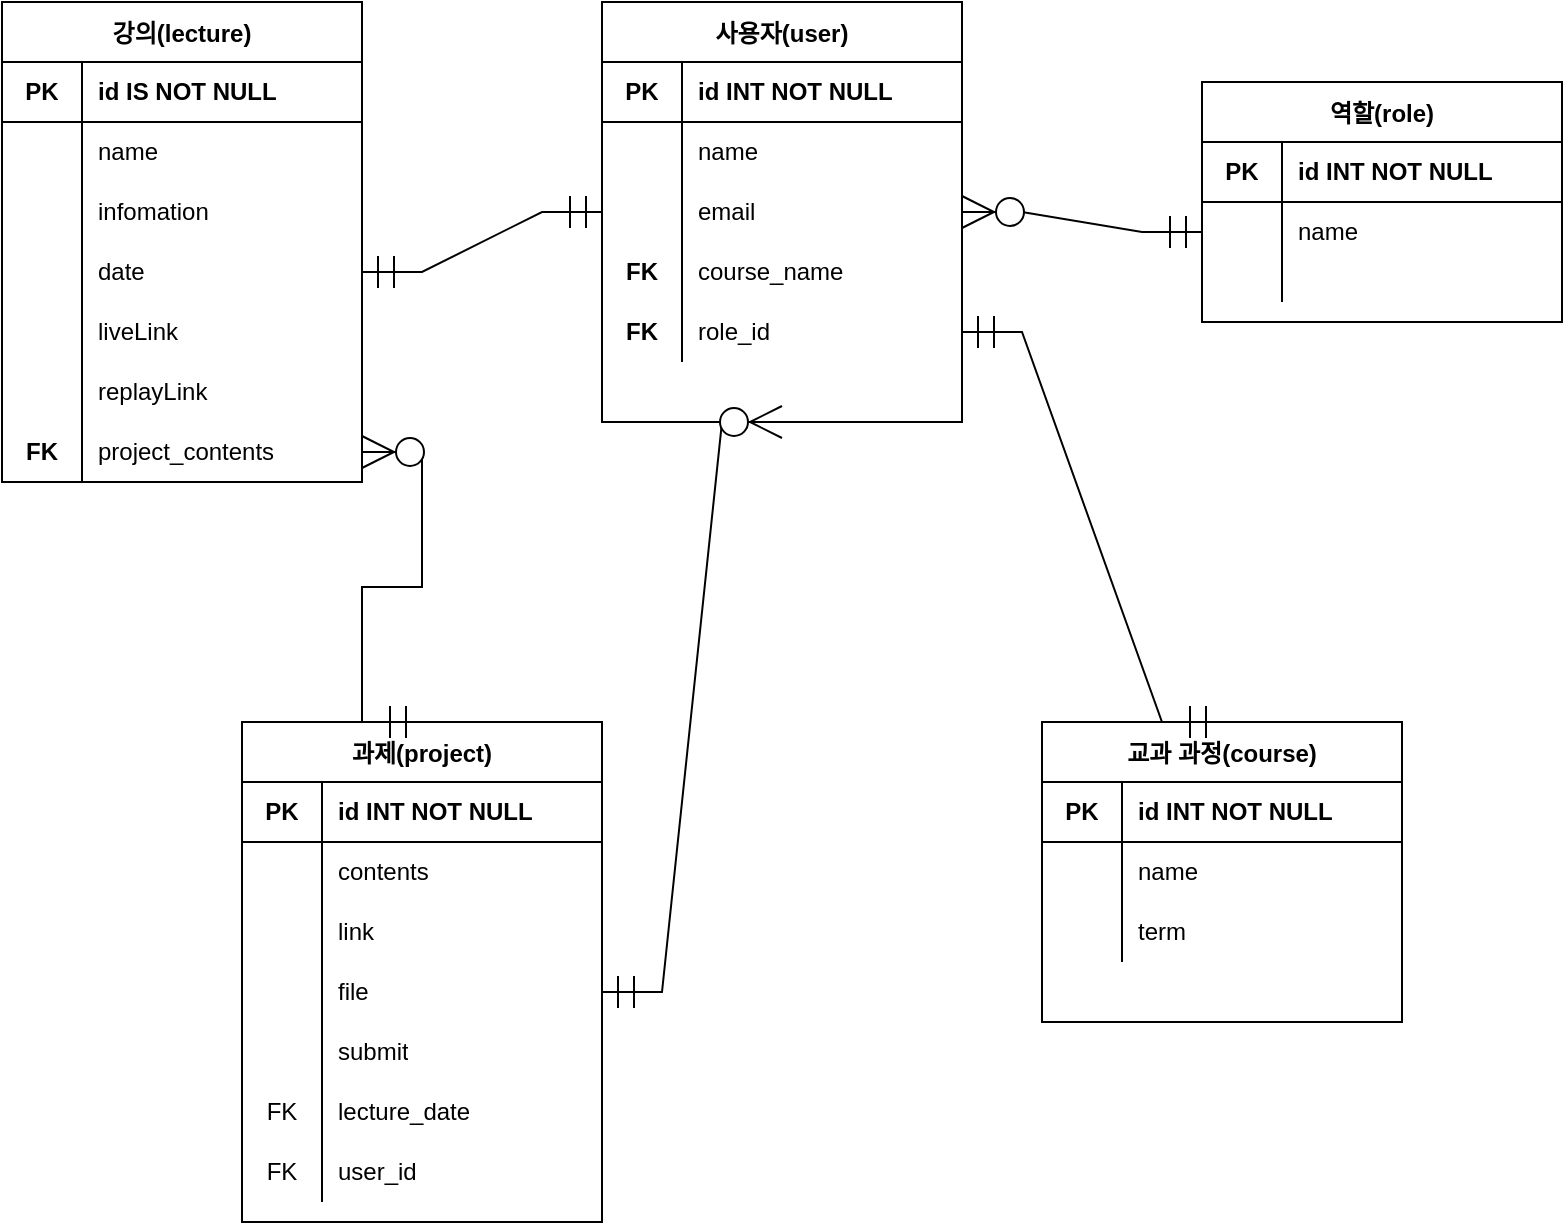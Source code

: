<mxfile version="20.2.6" type="device" pages="2"><diagram id="y4QgPUKp7l1RbksQ3W08" name="페이지-1"><mxGraphModel dx="946" dy="614" grid="1" gridSize="10" guides="1" tooltips="1" connect="1" arrows="1" fold="1" page="1" pageScale="1" pageWidth="827" pageHeight="1169" math="0" shadow="0"><root><mxCell id="0"/><mxCell id="1" parent="0"/><mxCell id="Aw0AUUI_H_BnH4qSflut-1" value="사용자(user)" style="shape=table;startSize=30;container=1;collapsible=0;childLayout=tableLayout;fixedRows=1;rowLines=0;fontStyle=1;rounded=0;" vertex="1" parent="1"><mxGeometry x="340" y="40" width="180" height="210" as="geometry"/></mxCell><mxCell id="Aw0AUUI_H_BnH4qSflut-2" value="" style="shape=tableRow;horizontal=0;startSize=0;swimlaneHead=0;swimlaneBody=0;top=0;left=0;bottom=0;right=0;collapsible=0;dropTarget=0;fillColor=none;points=[[0,0.5],[1,0.5]];portConstraint=eastwest;rounded=0;" vertex="1" parent="Aw0AUUI_H_BnH4qSflut-1"><mxGeometry y="30" width="180" height="30" as="geometry"/></mxCell><mxCell id="Aw0AUUI_H_BnH4qSflut-3" value="PK" style="shape=partialRectangle;html=1;whiteSpace=wrap;connectable=0;fillColor=none;top=0;left=0;bottom=1;right=0;overflow=hidden;pointerEvents=1;rounded=0;fontStyle=1" vertex="1" parent="Aw0AUUI_H_BnH4qSflut-2"><mxGeometry width="40" height="30" as="geometry"><mxRectangle width="40" height="30" as="alternateBounds"/></mxGeometry></mxCell><mxCell id="Aw0AUUI_H_BnH4qSflut-4" value="id INT NOT NULL" style="shape=partialRectangle;html=1;whiteSpace=wrap;connectable=0;fillColor=none;top=0;left=0;bottom=1;right=0;align=left;spacingLeft=6;overflow=hidden;rounded=0;fontStyle=1" vertex="1" parent="Aw0AUUI_H_BnH4qSflut-2"><mxGeometry x="40" width="140" height="30" as="geometry"><mxRectangle width="140" height="30" as="alternateBounds"/></mxGeometry></mxCell><mxCell id="Aw0AUUI_H_BnH4qSflut-5" value="" style="shape=tableRow;horizontal=0;startSize=0;swimlaneHead=0;swimlaneBody=0;top=0;left=0;bottom=0;right=0;collapsible=0;dropTarget=0;fillColor=none;points=[[0,0.5],[1,0.5]];portConstraint=eastwest;rounded=0;" vertex="1" parent="Aw0AUUI_H_BnH4qSflut-1"><mxGeometry y="60" width="180" height="30" as="geometry"/></mxCell><mxCell id="Aw0AUUI_H_BnH4qSflut-6" value="" style="shape=partialRectangle;html=1;whiteSpace=wrap;connectable=0;fillColor=none;top=0;left=0;bottom=0;right=0;overflow=hidden;rounded=0;" vertex="1" parent="Aw0AUUI_H_BnH4qSflut-5"><mxGeometry width="40" height="30" as="geometry"><mxRectangle width="40" height="30" as="alternateBounds"/></mxGeometry></mxCell><mxCell id="Aw0AUUI_H_BnH4qSflut-7" value="name" style="shape=partialRectangle;html=1;whiteSpace=wrap;connectable=0;fillColor=none;top=0;left=0;bottom=0;right=0;align=left;spacingLeft=6;overflow=hidden;rounded=0;" vertex="1" parent="Aw0AUUI_H_BnH4qSflut-5"><mxGeometry x="40" width="140" height="30" as="geometry"><mxRectangle width="140" height="30" as="alternateBounds"/></mxGeometry></mxCell><mxCell id="Aw0AUUI_H_BnH4qSflut-8" value="" style="shape=tableRow;horizontal=0;startSize=0;swimlaneHead=0;swimlaneBody=0;top=0;left=0;bottom=0;right=0;collapsible=0;dropTarget=0;fillColor=none;points=[[0,0.5],[1,0.5]];portConstraint=eastwest;rounded=0;" vertex="1" parent="Aw0AUUI_H_BnH4qSflut-1"><mxGeometry y="90" width="180" height="30" as="geometry"/></mxCell><mxCell id="Aw0AUUI_H_BnH4qSflut-9" value="" style="shape=partialRectangle;html=1;whiteSpace=wrap;connectable=0;fillColor=none;top=0;left=0;bottom=0;right=0;overflow=hidden;rounded=0;" vertex="1" parent="Aw0AUUI_H_BnH4qSflut-8"><mxGeometry width="40" height="30" as="geometry"><mxRectangle width="40" height="30" as="alternateBounds"/></mxGeometry></mxCell><mxCell id="Aw0AUUI_H_BnH4qSflut-10" value="email" style="shape=partialRectangle;html=1;whiteSpace=wrap;connectable=0;fillColor=none;top=0;left=0;bottom=0;right=0;align=left;spacingLeft=6;overflow=hidden;rounded=0;" vertex="1" parent="Aw0AUUI_H_BnH4qSflut-8"><mxGeometry x="40" width="140" height="30" as="geometry"><mxRectangle width="140" height="30" as="alternateBounds"/></mxGeometry></mxCell><mxCell id="Aw0AUUI_H_BnH4qSflut-87" value="" style="shape=tableRow;horizontal=0;startSize=0;swimlaneHead=0;swimlaneBody=0;top=0;left=0;bottom=0;right=0;collapsible=0;dropTarget=0;fillColor=none;points=[[0,0.5],[1,0.5]];portConstraint=eastwest;rounded=0;" vertex="1" parent="Aw0AUUI_H_BnH4qSflut-1"><mxGeometry y="120" width="180" height="30" as="geometry"/></mxCell><mxCell id="Aw0AUUI_H_BnH4qSflut-88" value="FK" style="shape=partialRectangle;html=1;whiteSpace=wrap;connectable=0;fillColor=none;top=0;left=0;bottom=0;right=0;overflow=hidden;rounded=0;fontStyle=1" vertex="1" parent="Aw0AUUI_H_BnH4qSflut-87"><mxGeometry width="40" height="30" as="geometry"><mxRectangle width="40" height="30" as="alternateBounds"/></mxGeometry></mxCell><mxCell id="Aw0AUUI_H_BnH4qSflut-89" value="course_name" style="shape=partialRectangle;html=1;whiteSpace=wrap;connectable=0;fillColor=none;top=0;left=0;bottom=0;right=0;align=left;spacingLeft=6;overflow=hidden;rounded=0;" vertex="1" parent="Aw0AUUI_H_BnH4qSflut-87"><mxGeometry x="40" width="140" height="30" as="geometry"><mxRectangle width="140" height="30" as="alternateBounds"/></mxGeometry></mxCell><mxCell id="Aw0AUUI_H_BnH4qSflut-142" value="" style="shape=tableRow;horizontal=0;startSize=0;swimlaneHead=0;swimlaneBody=0;top=0;left=0;bottom=0;right=0;collapsible=0;dropTarget=0;fillColor=none;points=[[0,0.5],[1,0.5]];portConstraint=eastwest;rounded=0;" vertex="1" parent="Aw0AUUI_H_BnH4qSflut-1"><mxGeometry y="150" width="180" height="30" as="geometry"/></mxCell><mxCell id="Aw0AUUI_H_BnH4qSflut-143" value="FK" style="shape=partialRectangle;html=1;whiteSpace=wrap;connectable=0;fillColor=none;top=0;left=0;bottom=0;right=0;overflow=hidden;rounded=0;fontStyle=1" vertex="1" parent="Aw0AUUI_H_BnH4qSflut-142"><mxGeometry width="40" height="30" as="geometry"><mxRectangle width="40" height="30" as="alternateBounds"/></mxGeometry></mxCell><mxCell id="Aw0AUUI_H_BnH4qSflut-144" value="role_id" style="shape=partialRectangle;html=1;whiteSpace=wrap;connectable=0;fillColor=none;top=0;left=0;bottom=0;right=0;align=left;spacingLeft=6;overflow=hidden;rounded=0;" vertex="1" parent="Aw0AUUI_H_BnH4qSflut-142"><mxGeometry x="40" width="140" height="30" as="geometry"><mxRectangle width="140" height="30" as="alternateBounds"/></mxGeometry></mxCell><mxCell id="Aw0AUUI_H_BnH4qSflut-11" value="강의(lecture)" style="shape=table;startSize=30;container=1;collapsible=0;childLayout=tableLayout;fixedRows=1;rowLines=0;fontStyle=1;rounded=0;columnLines=1;" vertex="1" parent="1"><mxGeometry x="40" y="40" width="180" height="240" as="geometry"/></mxCell><mxCell id="Aw0AUUI_H_BnH4qSflut-12" value="" style="shape=tableRow;horizontal=0;startSize=0;swimlaneHead=0;swimlaneBody=0;top=0;left=0;bottom=0;right=0;collapsible=0;dropTarget=0;fillColor=none;points=[[0,0.5],[1,0.5]];portConstraint=eastwest;rounded=0;" vertex="1" parent="Aw0AUUI_H_BnH4qSflut-11"><mxGeometry y="30" width="180" height="30" as="geometry"/></mxCell><mxCell id="Aw0AUUI_H_BnH4qSflut-13" value="PK" style="shape=partialRectangle;html=1;whiteSpace=wrap;connectable=0;fillColor=none;top=0;left=0;bottom=1;right=0;overflow=hidden;pointerEvents=1;rounded=0;fontStyle=1" vertex="1" parent="Aw0AUUI_H_BnH4qSflut-12"><mxGeometry width="40" height="30" as="geometry"><mxRectangle width="40" height="30" as="alternateBounds"/></mxGeometry></mxCell><mxCell id="Aw0AUUI_H_BnH4qSflut-14" value="id IS NOT NULL" style="shape=partialRectangle;html=1;whiteSpace=wrap;connectable=0;fillColor=none;top=0;left=0;bottom=1;right=0;align=left;spacingLeft=6;overflow=hidden;rounded=0;fontStyle=1" vertex="1" parent="Aw0AUUI_H_BnH4qSflut-12"><mxGeometry x="40" width="140" height="30" as="geometry"><mxRectangle width="140" height="30" as="alternateBounds"/></mxGeometry></mxCell><mxCell id="Aw0AUUI_H_BnH4qSflut-15" value="" style="shape=tableRow;horizontal=0;startSize=0;swimlaneHead=0;swimlaneBody=0;top=0;left=0;bottom=0;right=0;collapsible=0;dropTarget=0;fillColor=none;points=[[0,0.5],[1,0.5]];portConstraint=eastwest;rounded=0;" vertex="1" parent="Aw0AUUI_H_BnH4qSflut-11"><mxGeometry y="60" width="180" height="30" as="geometry"/></mxCell><mxCell id="Aw0AUUI_H_BnH4qSflut-16" value="" style="shape=partialRectangle;html=1;whiteSpace=wrap;connectable=0;fillColor=none;top=0;left=0;bottom=0;right=0;overflow=hidden;rounded=0;" vertex="1" parent="Aw0AUUI_H_BnH4qSflut-15"><mxGeometry width="40" height="30" as="geometry"><mxRectangle width="40" height="30" as="alternateBounds"/></mxGeometry></mxCell><mxCell id="Aw0AUUI_H_BnH4qSflut-17" value="name" style="shape=partialRectangle;html=1;whiteSpace=wrap;connectable=0;fillColor=none;top=0;left=0;bottom=0;right=0;align=left;spacingLeft=6;overflow=hidden;rounded=0;" vertex="1" parent="Aw0AUUI_H_BnH4qSflut-15"><mxGeometry x="40" width="140" height="30" as="geometry"><mxRectangle width="140" height="30" as="alternateBounds"/></mxGeometry></mxCell><mxCell id="Aw0AUUI_H_BnH4qSflut-18" value="" style="shape=tableRow;horizontal=0;startSize=0;swimlaneHead=0;swimlaneBody=0;top=0;left=0;bottom=0;right=0;collapsible=0;dropTarget=0;fillColor=none;points=[[0,0.5],[1,0.5]];portConstraint=eastwest;rounded=0;" vertex="1" parent="Aw0AUUI_H_BnH4qSflut-11"><mxGeometry y="90" width="180" height="30" as="geometry"/></mxCell><mxCell id="Aw0AUUI_H_BnH4qSflut-19" value="" style="shape=partialRectangle;html=1;whiteSpace=wrap;connectable=0;fillColor=none;top=0;left=0;bottom=0;right=0;overflow=hidden;rounded=0;" vertex="1" parent="Aw0AUUI_H_BnH4qSflut-18"><mxGeometry width="40" height="30" as="geometry"><mxRectangle width="40" height="30" as="alternateBounds"/></mxGeometry></mxCell><mxCell id="Aw0AUUI_H_BnH4qSflut-20" value="infomation" style="shape=partialRectangle;html=1;whiteSpace=wrap;connectable=0;fillColor=none;top=0;left=0;bottom=0;right=0;align=left;spacingLeft=6;overflow=hidden;rounded=0;" vertex="1" parent="Aw0AUUI_H_BnH4qSflut-18"><mxGeometry x="40" width="140" height="30" as="geometry"><mxRectangle width="140" height="30" as="alternateBounds"/></mxGeometry></mxCell><mxCell id="Aw0AUUI_H_BnH4qSflut-59" value="" style="shape=tableRow;horizontal=0;startSize=0;swimlaneHead=0;swimlaneBody=0;top=0;left=0;bottom=0;right=0;collapsible=0;dropTarget=0;fillColor=none;points=[[0,0.5],[1,0.5]];portConstraint=eastwest;rounded=0;" vertex="1" parent="Aw0AUUI_H_BnH4qSflut-11"><mxGeometry y="120" width="180" height="30" as="geometry"/></mxCell><mxCell id="Aw0AUUI_H_BnH4qSflut-60" value="" style="shape=partialRectangle;html=1;whiteSpace=wrap;connectable=0;fillColor=none;top=0;left=0;bottom=0;right=0;overflow=hidden;rounded=0;" vertex="1" parent="Aw0AUUI_H_BnH4qSflut-59"><mxGeometry width="40" height="30" as="geometry"><mxRectangle width="40" height="30" as="alternateBounds"/></mxGeometry></mxCell><mxCell id="Aw0AUUI_H_BnH4qSflut-61" value="date" style="shape=partialRectangle;html=1;whiteSpace=wrap;connectable=0;fillColor=none;top=0;left=0;bottom=0;right=0;align=left;spacingLeft=6;overflow=hidden;rounded=0;" vertex="1" parent="Aw0AUUI_H_BnH4qSflut-59"><mxGeometry x="40" width="140" height="30" as="geometry"><mxRectangle width="140" height="30" as="alternateBounds"/></mxGeometry></mxCell><mxCell id="Aw0AUUI_H_BnH4qSflut-68" value="" style="shape=tableRow;horizontal=0;startSize=0;swimlaneHead=0;swimlaneBody=0;top=0;left=0;bottom=0;right=0;collapsible=0;dropTarget=0;fillColor=none;points=[[0,0.5],[1,0.5]];portConstraint=eastwest;rounded=0;" vertex="1" parent="Aw0AUUI_H_BnH4qSflut-11"><mxGeometry y="150" width="180" height="30" as="geometry"/></mxCell><mxCell id="Aw0AUUI_H_BnH4qSflut-69" value="" style="shape=partialRectangle;html=1;whiteSpace=wrap;connectable=0;fillColor=none;top=0;left=0;bottom=0;right=0;overflow=hidden;rounded=0;" vertex="1" parent="Aw0AUUI_H_BnH4qSflut-68"><mxGeometry width="40" height="30" as="geometry"><mxRectangle width="40" height="30" as="alternateBounds"/></mxGeometry></mxCell><mxCell id="Aw0AUUI_H_BnH4qSflut-70" value="liveLink" style="shape=partialRectangle;html=1;whiteSpace=wrap;connectable=0;fillColor=none;top=0;left=0;bottom=0;right=0;align=left;spacingLeft=6;overflow=hidden;rounded=0;" vertex="1" parent="Aw0AUUI_H_BnH4qSflut-68"><mxGeometry x="40" width="140" height="30" as="geometry"><mxRectangle width="140" height="30" as="alternateBounds"/></mxGeometry></mxCell><mxCell id="Aw0AUUI_H_BnH4qSflut-71" value="" style="shape=tableRow;horizontal=0;startSize=0;swimlaneHead=0;swimlaneBody=0;top=0;left=0;bottom=0;right=0;collapsible=0;dropTarget=0;fillColor=none;points=[[0,0.5],[1,0.5]];portConstraint=eastwest;rounded=0;" vertex="1" parent="Aw0AUUI_H_BnH4qSflut-11"><mxGeometry y="180" width="180" height="30" as="geometry"/></mxCell><mxCell id="Aw0AUUI_H_BnH4qSflut-72" value="" style="shape=partialRectangle;html=1;whiteSpace=wrap;connectable=0;fillColor=none;top=0;left=0;bottom=0;right=0;overflow=hidden;rounded=0;" vertex="1" parent="Aw0AUUI_H_BnH4qSflut-71"><mxGeometry width="40" height="30" as="geometry"><mxRectangle width="40" height="30" as="alternateBounds"/></mxGeometry></mxCell><mxCell id="Aw0AUUI_H_BnH4qSflut-73" value="replayLink" style="shape=partialRectangle;html=1;whiteSpace=wrap;connectable=0;fillColor=none;top=0;left=0;bottom=0;right=0;align=left;spacingLeft=6;overflow=hidden;rounded=0;" vertex="1" parent="Aw0AUUI_H_BnH4qSflut-71"><mxGeometry x="40" width="140" height="30" as="geometry"><mxRectangle width="140" height="30" as="alternateBounds"/></mxGeometry></mxCell><mxCell id="Aw0AUUI_H_BnH4qSflut-62" value="" style="shape=tableRow;horizontal=0;startSize=0;swimlaneHead=0;swimlaneBody=0;top=0;left=0;bottom=0;right=0;collapsible=0;dropTarget=0;fillColor=none;points=[[0,0.5],[1,0.5]];portConstraint=eastwest;rounded=0;" vertex="1" parent="Aw0AUUI_H_BnH4qSflut-11"><mxGeometry y="210" width="180" height="30" as="geometry"/></mxCell><mxCell id="Aw0AUUI_H_BnH4qSflut-63" value="FK" style="shape=partialRectangle;html=1;whiteSpace=wrap;connectable=0;fillColor=none;top=0;left=0;bottom=0;right=0;overflow=hidden;rounded=0;fontStyle=1" vertex="1" parent="Aw0AUUI_H_BnH4qSflut-62"><mxGeometry width="40" height="30" as="geometry"><mxRectangle width="40" height="30" as="alternateBounds"/></mxGeometry></mxCell><mxCell id="Aw0AUUI_H_BnH4qSflut-64" value="project_contents" style="shape=partialRectangle;html=1;whiteSpace=wrap;connectable=0;fillColor=none;top=0;left=0;bottom=0;right=0;align=left;spacingLeft=6;overflow=hidden;rounded=0;" vertex="1" parent="Aw0AUUI_H_BnH4qSflut-62"><mxGeometry x="40" width="140" height="30" as="geometry"><mxRectangle width="140" height="30" as="alternateBounds"/></mxGeometry></mxCell><mxCell id="Aw0AUUI_H_BnH4qSflut-21" value="과제(project)" style="shape=table;startSize=30;container=1;collapsible=0;childLayout=tableLayout;fixedRows=1;rowLines=0;fontStyle=1;rounded=0;" vertex="1" parent="1"><mxGeometry x="160" y="400" width="180" height="250" as="geometry"/></mxCell><mxCell id="Aw0AUUI_H_BnH4qSflut-22" value="" style="shape=tableRow;horizontal=0;startSize=0;swimlaneHead=0;swimlaneBody=0;top=0;left=0;bottom=0;right=0;collapsible=0;dropTarget=0;fillColor=none;points=[[0,0.5],[1,0.5]];portConstraint=eastwest;swimlaneLine=1;rounded=0;" vertex="1" parent="Aw0AUUI_H_BnH4qSflut-21"><mxGeometry y="30" width="180" height="30" as="geometry"/></mxCell><mxCell id="Aw0AUUI_H_BnH4qSflut-23" value="PK" style="shape=partialRectangle;html=1;whiteSpace=wrap;connectable=0;fillColor=none;top=0;left=0;bottom=1;right=0;overflow=hidden;pointerEvents=1;swimlaneLine=1;rounded=0;fontStyle=1" vertex="1" parent="Aw0AUUI_H_BnH4qSflut-22"><mxGeometry width="40" height="30" as="geometry"><mxRectangle width="40" height="30" as="alternateBounds"/></mxGeometry></mxCell><mxCell id="Aw0AUUI_H_BnH4qSflut-24" value="id INT NOT NULL" style="shape=partialRectangle;html=1;whiteSpace=wrap;connectable=0;fillColor=none;top=0;left=0;bottom=1;right=0;align=left;spacingLeft=6;overflow=hidden;swimlaneLine=1;rounded=0;fontStyle=1" vertex="1" parent="Aw0AUUI_H_BnH4qSflut-22"><mxGeometry x="40" width="140" height="30" as="geometry"><mxRectangle width="140" height="30" as="alternateBounds"/></mxGeometry></mxCell><mxCell id="Aw0AUUI_H_BnH4qSflut-25" value="" style="shape=tableRow;horizontal=0;startSize=0;swimlaneHead=0;swimlaneBody=0;top=0;left=0;bottom=0;right=0;collapsible=0;dropTarget=0;fillColor=none;points=[[0,0.5],[1,0.5]];portConstraint=eastwest;swimlaneLine=1;rounded=0;" vertex="1" parent="Aw0AUUI_H_BnH4qSflut-21"><mxGeometry y="60" width="180" height="30" as="geometry"/></mxCell><mxCell id="Aw0AUUI_H_BnH4qSflut-26" value="" style="shape=partialRectangle;html=1;whiteSpace=wrap;connectable=0;fillColor=none;top=0;left=0;bottom=0;right=0;overflow=hidden;swimlaneLine=1;rounded=0;" vertex="1" parent="Aw0AUUI_H_BnH4qSflut-25"><mxGeometry width="40" height="30" as="geometry"><mxRectangle width="40" height="30" as="alternateBounds"/></mxGeometry></mxCell><mxCell id="Aw0AUUI_H_BnH4qSflut-27" value="contents" style="shape=partialRectangle;html=1;whiteSpace=wrap;connectable=0;fillColor=none;top=0;left=0;bottom=0;right=0;align=left;spacingLeft=6;overflow=hidden;swimlaneLine=1;rounded=0;" vertex="1" parent="Aw0AUUI_H_BnH4qSflut-25"><mxGeometry x="40" width="140" height="30" as="geometry"><mxRectangle width="140" height="30" as="alternateBounds"/></mxGeometry></mxCell><mxCell id="Aw0AUUI_H_BnH4qSflut-28" value="" style="shape=tableRow;horizontal=0;startSize=0;swimlaneHead=0;swimlaneBody=0;top=0;left=0;bottom=0;right=0;collapsible=0;dropTarget=0;fillColor=none;points=[[0,0.5],[1,0.5]];portConstraint=eastwest;swimlaneLine=1;rounded=0;" vertex="1" parent="Aw0AUUI_H_BnH4qSflut-21"><mxGeometry y="90" width="180" height="30" as="geometry"/></mxCell><mxCell id="Aw0AUUI_H_BnH4qSflut-29" value="" style="shape=partialRectangle;html=1;whiteSpace=wrap;connectable=0;fillColor=none;top=0;left=0;bottom=0;right=0;overflow=hidden;swimlaneLine=1;rounded=0;" vertex="1" parent="Aw0AUUI_H_BnH4qSflut-28"><mxGeometry width="40" height="30" as="geometry"><mxRectangle width="40" height="30" as="alternateBounds"/></mxGeometry></mxCell><mxCell id="Aw0AUUI_H_BnH4qSflut-30" value="link" style="shape=partialRectangle;html=1;whiteSpace=wrap;connectable=0;fillColor=none;top=0;left=0;bottom=0;right=0;align=left;spacingLeft=6;overflow=hidden;swimlaneLine=1;rounded=0;" vertex="1" parent="Aw0AUUI_H_BnH4qSflut-28"><mxGeometry x="40" width="140" height="30" as="geometry"><mxRectangle width="140" height="30" as="alternateBounds"/></mxGeometry></mxCell><mxCell id="Aw0AUUI_H_BnH4qSflut-56" value="" style="shape=tableRow;horizontal=0;startSize=0;swimlaneHead=0;swimlaneBody=0;top=0;left=0;bottom=0;right=0;collapsible=0;dropTarget=0;fillColor=none;points=[[0,0.5],[1,0.5]];portConstraint=eastwest;swimlaneLine=1;rounded=0;" vertex="1" parent="Aw0AUUI_H_BnH4qSflut-21"><mxGeometry y="120" width="180" height="30" as="geometry"/></mxCell><mxCell id="Aw0AUUI_H_BnH4qSflut-57" value="" style="shape=partialRectangle;html=1;whiteSpace=wrap;connectable=0;fillColor=none;top=0;left=0;bottom=0;right=0;overflow=hidden;swimlaneLine=1;rounded=0;" vertex="1" parent="Aw0AUUI_H_BnH4qSflut-56"><mxGeometry width="40" height="30" as="geometry"><mxRectangle width="40" height="30" as="alternateBounds"/></mxGeometry></mxCell><mxCell id="Aw0AUUI_H_BnH4qSflut-58" value="file" style="shape=partialRectangle;html=1;whiteSpace=wrap;connectable=0;fillColor=none;top=0;left=0;bottom=0;right=0;align=left;spacingLeft=6;overflow=hidden;swimlaneLine=1;rounded=0;" vertex="1" parent="Aw0AUUI_H_BnH4qSflut-56"><mxGeometry x="40" width="140" height="30" as="geometry"><mxRectangle width="140" height="30" as="alternateBounds"/></mxGeometry></mxCell><mxCell id="Aw0AUUI_H_BnH4qSflut-112" value="" style="shape=tableRow;horizontal=0;startSize=0;swimlaneHead=0;swimlaneBody=0;top=0;left=0;bottom=0;right=0;collapsible=0;dropTarget=0;fillColor=none;points=[[0,0.5],[1,0.5]];portConstraint=eastwest;swimlaneLine=1;rounded=0;" vertex="1" parent="Aw0AUUI_H_BnH4qSflut-21"><mxGeometry y="150" width="180" height="30" as="geometry"/></mxCell><mxCell id="Aw0AUUI_H_BnH4qSflut-113" value="" style="shape=partialRectangle;html=1;whiteSpace=wrap;connectable=0;fillColor=none;top=0;left=0;bottom=0;right=0;overflow=hidden;swimlaneLine=1;rounded=0;" vertex="1" parent="Aw0AUUI_H_BnH4qSflut-112"><mxGeometry width="40" height="30" as="geometry"><mxRectangle width="40" height="30" as="alternateBounds"/></mxGeometry></mxCell><mxCell id="Aw0AUUI_H_BnH4qSflut-114" value="submit" style="shape=partialRectangle;html=1;whiteSpace=wrap;connectable=0;fillColor=none;top=0;left=0;bottom=0;right=0;align=left;spacingLeft=6;overflow=hidden;swimlaneLine=1;rounded=0;" vertex="1" parent="Aw0AUUI_H_BnH4qSflut-112"><mxGeometry x="40" width="140" height="30" as="geometry"><mxRectangle width="140" height="30" as="alternateBounds"/></mxGeometry></mxCell><mxCell id="Aw0AUUI_H_BnH4qSflut-109" value="" style="shape=tableRow;horizontal=0;startSize=0;swimlaneHead=0;swimlaneBody=0;top=0;left=0;bottom=0;right=0;collapsible=0;dropTarget=0;fillColor=none;points=[[0,0.5],[1,0.5]];portConstraint=eastwest;swimlaneLine=1;rounded=0;" vertex="1" parent="Aw0AUUI_H_BnH4qSflut-21"><mxGeometry y="180" width="180" height="30" as="geometry"/></mxCell><mxCell id="Aw0AUUI_H_BnH4qSflut-110" value="FK" style="shape=partialRectangle;html=1;whiteSpace=wrap;connectable=0;fillColor=none;top=0;left=0;bottom=0;right=0;overflow=hidden;swimlaneLine=1;rounded=0;" vertex="1" parent="Aw0AUUI_H_BnH4qSflut-109"><mxGeometry width="40" height="30" as="geometry"><mxRectangle width="40" height="30" as="alternateBounds"/></mxGeometry></mxCell><mxCell id="Aw0AUUI_H_BnH4qSflut-111" value="lecture_date" style="shape=partialRectangle;html=1;whiteSpace=wrap;connectable=0;fillColor=none;top=0;left=0;bottom=0;right=0;align=left;spacingLeft=6;overflow=hidden;swimlaneLine=1;rounded=0;" vertex="1" parent="Aw0AUUI_H_BnH4qSflut-109"><mxGeometry x="40" width="140" height="30" as="geometry"><mxRectangle width="140" height="30" as="alternateBounds"/></mxGeometry></mxCell><mxCell id="Aw0AUUI_H_BnH4qSflut-65" value="" style="shape=tableRow;horizontal=0;startSize=0;swimlaneHead=0;swimlaneBody=0;top=0;left=0;bottom=0;right=0;collapsible=0;dropTarget=0;fillColor=none;points=[[0,0.5],[1,0.5]];portConstraint=eastwest;swimlaneLine=1;rounded=0;" vertex="1" parent="Aw0AUUI_H_BnH4qSflut-21"><mxGeometry y="210" width="180" height="30" as="geometry"/></mxCell><mxCell id="Aw0AUUI_H_BnH4qSflut-66" value="FK" style="shape=partialRectangle;html=1;whiteSpace=wrap;connectable=0;fillColor=none;top=0;left=0;bottom=0;right=0;overflow=hidden;swimlaneLine=1;rounded=0;" vertex="1" parent="Aw0AUUI_H_BnH4qSflut-65"><mxGeometry width="40" height="30" as="geometry"><mxRectangle width="40" height="30" as="alternateBounds"/></mxGeometry></mxCell><mxCell id="Aw0AUUI_H_BnH4qSflut-67" value="user_id" style="shape=partialRectangle;html=1;whiteSpace=wrap;connectable=0;fillColor=none;top=0;left=0;bottom=0;right=0;align=left;spacingLeft=6;overflow=hidden;swimlaneLine=1;rounded=0;" vertex="1" parent="Aw0AUUI_H_BnH4qSflut-65"><mxGeometry x="40" width="140" height="30" as="geometry"><mxRectangle width="140" height="30" as="alternateBounds"/></mxGeometry></mxCell><mxCell id="Aw0AUUI_H_BnH4qSflut-90" value="교과 과정(course)" style="shape=table;startSize=30;container=1;collapsible=0;childLayout=tableLayout;fixedRows=1;rowLines=0;fontStyle=1;fontSize=12;" vertex="1" parent="1"><mxGeometry x="560" y="400" width="180" height="150" as="geometry"/></mxCell><mxCell id="Aw0AUUI_H_BnH4qSflut-91" value="" style="shape=tableRow;horizontal=0;startSize=0;swimlaneHead=0;swimlaneBody=0;top=0;left=0;bottom=0;right=0;collapsible=0;dropTarget=0;fillColor=none;points=[[0,0.5],[1,0.5]];portConstraint=eastwest;fontSize=16;" vertex="1" parent="Aw0AUUI_H_BnH4qSflut-90"><mxGeometry y="30" width="180" height="30" as="geometry"/></mxCell><mxCell id="Aw0AUUI_H_BnH4qSflut-92" value="PK" style="shape=partialRectangle;html=1;whiteSpace=wrap;connectable=0;fillColor=none;top=0;left=0;bottom=1;right=0;overflow=hidden;pointerEvents=1;fontSize=12;fontStyle=1" vertex="1" parent="Aw0AUUI_H_BnH4qSflut-91"><mxGeometry width="40" height="30" as="geometry"><mxRectangle width="40" height="30" as="alternateBounds"/></mxGeometry></mxCell><mxCell id="Aw0AUUI_H_BnH4qSflut-93" value="id INT NOT NULL" style="shape=partialRectangle;html=1;whiteSpace=wrap;connectable=0;fillColor=none;top=0;left=0;bottom=1;right=0;align=left;spacingLeft=6;overflow=hidden;fontSize=12;fontStyle=1" vertex="1" parent="Aw0AUUI_H_BnH4qSflut-91"><mxGeometry x="40" width="140" height="30" as="geometry"><mxRectangle width="140" height="30" as="alternateBounds"/></mxGeometry></mxCell><mxCell id="Aw0AUUI_H_BnH4qSflut-94" value="" style="shape=tableRow;horizontal=0;startSize=0;swimlaneHead=0;swimlaneBody=0;top=0;left=0;bottom=0;right=0;collapsible=0;dropTarget=0;fillColor=none;points=[[0,0.5],[1,0.5]];portConstraint=eastwest;fontSize=16;" vertex="1" parent="Aw0AUUI_H_BnH4qSflut-90"><mxGeometry y="60" width="180" height="30" as="geometry"/></mxCell><mxCell id="Aw0AUUI_H_BnH4qSflut-95" value="" style="shape=partialRectangle;html=1;whiteSpace=wrap;connectable=0;fillColor=none;top=0;left=0;bottom=0;right=0;overflow=hidden;fontSize=12;" vertex="1" parent="Aw0AUUI_H_BnH4qSflut-94"><mxGeometry width="40" height="30" as="geometry"><mxRectangle width="40" height="30" as="alternateBounds"/></mxGeometry></mxCell><mxCell id="Aw0AUUI_H_BnH4qSflut-96" value="name" style="shape=partialRectangle;html=1;whiteSpace=wrap;connectable=0;fillColor=none;top=0;left=0;bottom=0;right=0;align=left;spacingLeft=6;overflow=hidden;fontSize=12;" vertex="1" parent="Aw0AUUI_H_BnH4qSflut-94"><mxGeometry x="40" width="140" height="30" as="geometry"><mxRectangle width="140" height="30" as="alternateBounds"/></mxGeometry></mxCell><mxCell id="Aw0AUUI_H_BnH4qSflut-97" value="" style="shape=tableRow;horizontal=0;startSize=0;swimlaneHead=0;swimlaneBody=0;top=0;left=0;bottom=0;right=0;collapsible=0;dropTarget=0;fillColor=none;points=[[0,0.5],[1,0.5]];portConstraint=eastwest;fontSize=16;" vertex="1" parent="Aw0AUUI_H_BnH4qSflut-90"><mxGeometry y="90" width="180" height="30" as="geometry"/></mxCell><mxCell id="Aw0AUUI_H_BnH4qSflut-98" value="" style="shape=partialRectangle;html=1;whiteSpace=wrap;connectable=0;fillColor=none;top=0;left=0;bottom=0;right=0;overflow=hidden;fontSize=12;" vertex="1" parent="Aw0AUUI_H_BnH4qSflut-97"><mxGeometry width="40" height="30" as="geometry"><mxRectangle width="40" height="30" as="alternateBounds"/></mxGeometry></mxCell><mxCell id="Aw0AUUI_H_BnH4qSflut-99" value="term" style="shape=partialRectangle;html=1;whiteSpace=wrap;connectable=0;fillColor=none;top=0;left=0;bottom=0;right=0;align=left;spacingLeft=6;overflow=hidden;fontSize=12;" vertex="1" parent="Aw0AUUI_H_BnH4qSflut-97"><mxGeometry x="40" width="140" height="30" as="geometry"><mxRectangle width="140" height="30" as="alternateBounds"/></mxGeometry></mxCell><mxCell id="Aw0AUUI_H_BnH4qSflut-131" value="역할(role)" style="shape=table;startSize=30;container=1;collapsible=0;childLayout=tableLayout;fixedRows=1;rowLines=0;fontStyle=1;fontSize=12;" vertex="1" parent="1"><mxGeometry x="640" y="80" width="180" height="120" as="geometry"/></mxCell><mxCell id="Aw0AUUI_H_BnH4qSflut-132" value="" style="shape=tableRow;horizontal=0;startSize=0;swimlaneHead=0;swimlaneBody=0;top=0;left=0;bottom=0;right=0;collapsible=0;dropTarget=0;fillColor=none;points=[[0,0.5],[1,0.5]];portConstraint=eastwest;fontSize=12;" vertex="1" parent="Aw0AUUI_H_BnH4qSflut-131"><mxGeometry y="30" width="180" height="30" as="geometry"/></mxCell><mxCell id="Aw0AUUI_H_BnH4qSflut-133" value="PK" style="shape=partialRectangle;html=1;whiteSpace=wrap;connectable=0;fillColor=none;top=0;left=0;bottom=1;right=0;overflow=hidden;pointerEvents=1;fontSize=12;fontStyle=1" vertex="1" parent="Aw0AUUI_H_BnH4qSflut-132"><mxGeometry width="40" height="30" as="geometry"><mxRectangle width="40" height="30" as="alternateBounds"/></mxGeometry></mxCell><mxCell id="Aw0AUUI_H_BnH4qSflut-134" value="id INT NOT NULL" style="shape=partialRectangle;html=1;whiteSpace=wrap;connectable=0;fillColor=none;top=0;left=0;bottom=1;right=0;align=left;spacingLeft=6;overflow=hidden;fontSize=12;fontStyle=1" vertex="1" parent="Aw0AUUI_H_BnH4qSflut-132"><mxGeometry x="40" width="140" height="30" as="geometry"><mxRectangle width="140" height="30" as="alternateBounds"/></mxGeometry></mxCell><mxCell id="Aw0AUUI_H_BnH4qSflut-135" value="" style="shape=tableRow;horizontal=0;startSize=0;swimlaneHead=0;swimlaneBody=0;top=0;left=0;bottom=0;right=0;collapsible=0;dropTarget=0;fillColor=none;points=[[0,0.5],[1,0.5]];portConstraint=eastwest;fontSize=12;" vertex="1" parent="Aw0AUUI_H_BnH4qSflut-131"><mxGeometry y="60" width="180" height="30" as="geometry"/></mxCell><mxCell id="Aw0AUUI_H_BnH4qSflut-136" value="" style="shape=partialRectangle;html=1;whiteSpace=wrap;connectable=0;fillColor=none;top=0;left=0;bottom=0;right=0;overflow=hidden;fontSize=12;" vertex="1" parent="Aw0AUUI_H_BnH4qSflut-135"><mxGeometry width="40" height="30" as="geometry"><mxRectangle width="40" height="30" as="alternateBounds"/></mxGeometry></mxCell><mxCell id="Aw0AUUI_H_BnH4qSflut-137" value="name" style="shape=partialRectangle;html=1;whiteSpace=wrap;connectable=0;fillColor=none;top=0;left=0;bottom=0;right=0;align=left;spacingLeft=6;overflow=hidden;fontSize=12;" vertex="1" parent="Aw0AUUI_H_BnH4qSflut-135"><mxGeometry x="40" width="140" height="30" as="geometry"><mxRectangle width="140" height="30" as="alternateBounds"/></mxGeometry></mxCell><mxCell id="Aw0AUUI_H_BnH4qSflut-138" value="" style="shape=tableRow;horizontal=0;startSize=0;swimlaneHead=0;swimlaneBody=0;top=0;left=0;bottom=0;right=0;collapsible=0;dropTarget=0;fillColor=none;points=[[0,0.5],[1,0.5]];portConstraint=eastwest;fontSize=12;" vertex="1" parent="Aw0AUUI_H_BnH4qSflut-131"><mxGeometry y="90" width="180" height="20" as="geometry"/></mxCell><mxCell id="Aw0AUUI_H_BnH4qSflut-139" value="" style="shape=partialRectangle;html=1;whiteSpace=wrap;connectable=0;fillColor=none;top=0;left=0;bottom=0;right=0;overflow=hidden;fontSize=12;" vertex="1" parent="Aw0AUUI_H_BnH4qSflut-138"><mxGeometry width="40" height="20" as="geometry"><mxRectangle width="40" height="20" as="alternateBounds"/></mxGeometry></mxCell><mxCell id="Aw0AUUI_H_BnH4qSflut-140" value="" style="shape=partialRectangle;html=1;whiteSpace=wrap;connectable=0;fillColor=none;top=0;left=0;bottom=0;right=0;align=left;spacingLeft=6;overflow=hidden;fontSize=12;" vertex="1" parent="Aw0AUUI_H_BnH4qSflut-138"><mxGeometry x="40" width="140" height="20" as="geometry"><mxRectangle width="140" height="20" as="alternateBounds"/></mxGeometry></mxCell><mxCell id="Aw0AUUI_H_BnH4qSflut-151" value="" style="edgeStyle=entityRelationEdgeStyle;fontSize=12;html=1;endArrow=ERmandOne;startArrow=ERmandOne;rounded=0;startSize=14;endSize=14;exitX=1;exitY=0.5;exitDx=0;exitDy=0;entryX=0;entryY=0.5;entryDx=0;entryDy=0;" edge="1" parent="1" source="Aw0AUUI_H_BnH4qSflut-59" target="Aw0AUUI_H_BnH4qSflut-8"><mxGeometry width="100" height="100" relative="1" as="geometry"><mxPoint x="280" y="110" as="sourcePoint"/><mxPoint x="340" y="120" as="targetPoint"/></mxGeometry></mxCell><mxCell id="Aw0AUUI_H_BnH4qSflut-152" value="" style="edgeStyle=entityRelationEdgeStyle;fontSize=12;html=1;endArrow=ERzeroToMany;startArrow=ERmandOne;rounded=0;startSize=14;endSize=14;exitX=0;exitY=0.5;exitDx=0;exitDy=0;entryX=1;entryY=0.5;entryDx=0;entryDy=0;" edge="1" parent="1" source="Aw0AUUI_H_BnH4qSflut-135" target="Aw0AUUI_H_BnH4qSflut-8"><mxGeometry width="100" height="100" relative="1" as="geometry"><mxPoint x="510" y="340" as="sourcePoint"/><mxPoint x="570" y="170" as="targetPoint"/></mxGeometry></mxCell><mxCell id="Aw0AUUI_H_BnH4qSflut-153" value="" style="edgeStyle=entityRelationEdgeStyle;fontSize=12;html=1;endArrow=ERzeroToMany;startArrow=ERmandOne;startSize=14;endSize=14;exitX=1;exitY=0.5;exitDx=0;exitDy=0;entryX=0.5;entryY=1;entryDx=0;entryDy=0;rounded=0;" edge="1" parent="1" source="Aw0AUUI_H_BnH4qSflut-56" target="Aw0AUUI_H_BnH4qSflut-1"><mxGeometry width="100" height="100" relative="1" as="geometry"><mxPoint x="430" y="330" as="sourcePoint"/><mxPoint x="310" y="205" as="targetPoint"/></mxGeometry></mxCell><mxCell id="Aw0AUUI_H_BnH4qSflut-155" value="" style="edgeStyle=entityRelationEdgeStyle;fontSize=12;html=1;endArrow=ERmandOne;startArrow=ERmandOne;rounded=0;startSize=14;endSize=14;exitX=0.5;exitY=0;exitDx=0;exitDy=0;entryX=1;entryY=0.5;entryDx=0;entryDy=0;" edge="1" parent="1" source="Aw0AUUI_H_BnH4qSflut-90" target="Aw0AUUI_H_BnH4qSflut-142"><mxGeometry width="100" height="100" relative="1" as="geometry"><mxPoint x="380" y="340" as="sourcePoint"/><mxPoint x="310" y="230" as="targetPoint"/></mxGeometry></mxCell><mxCell id="Aw0AUUI_H_BnH4qSflut-156" value="" style="edgeStyle=entityRelationEdgeStyle;fontSize=12;html=1;endArrow=ERzeroToMany;startArrow=ERmandOne;startSize=14;endSize=14;rounded=0;entryX=1;entryY=0.5;entryDx=0;entryDy=0;exitX=0.5;exitY=0;exitDx=0;exitDy=0;" edge="1" parent="1" source="Aw0AUUI_H_BnH4qSflut-21" target="Aw0AUUI_H_BnH4qSflut-62"><mxGeometry width="100" height="100" relative="1" as="geometry"><mxPoint x="100" y="430" as="sourcePoint"/><mxPoint x="70" y="260" as="targetPoint"/></mxGeometry></mxCell></root></mxGraphModel></diagram><diagram id="DvAicF_aU7IIb5jnH1N4" name="페이지-2"><mxGraphModel dx="946" dy="614" grid="1" gridSize="10" guides="1" tooltips="1" connect="1" arrows="1" fold="1" page="1" pageScale="1" pageWidth="827" pageHeight="1169" math="0" shadow="0"><root><mxCell id="0"/><mxCell id="1" parent="0"/><mxCell id="yg2mvxKXBbg9moZosLhJ-1" value="학생(students)" style="shape=table;startSize=30;container=1;collapsible=0;childLayout=tableLayout;fixedRows=1;rowLines=0;fontStyle=1;fontSize=12;" vertex="1" parent="1"><mxGeometry x="40" y="40" width="180" height="240" as="geometry"/></mxCell><mxCell id="yg2mvxKXBbg9moZosLhJ-2" value="" style="shape=tableRow;horizontal=0;startSize=0;swimlaneHead=0;swimlaneBody=0;top=0;left=0;bottom=0;right=0;collapsible=0;dropTarget=0;fillColor=none;points=[[0,0.5],[1,0.5]];portConstraint=eastwest;fontSize=12;" vertex="1" parent="yg2mvxKXBbg9moZosLhJ-1"><mxGeometry y="30" width="180" height="30" as="geometry"/></mxCell><mxCell id="yg2mvxKXBbg9moZosLhJ-3" value="&lt;span&gt;PK&lt;/span&gt;" style="shape=partialRectangle;html=1;whiteSpace=wrap;connectable=0;fillColor=none;top=0;left=0;bottom=1;right=0;overflow=hidden;pointerEvents=1;fontSize=12;fontStyle=1" vertex="1" parent="yg2mvxKXBbg9moZosLhJ-2"><mxGeometry width="40" height="30" as="geometry"><mxRectangle width="40" height="30" as="alternateBounds"/></mxGeometry></mxCell><mxCell id="yg2mvxKXBbg9moZosLhJ-4" value="id INT NOT NULL" style="shape=partialRectangle;html=1;whiteSpace=wrap;connectable=0;fillColor=none;top=0;left=0;bottom=1;right=0;align=left;spacingLeft=6;overflow=hidden;fontSize=12;fontStyle=1" vertex="1" parent="yg2mvxKXBbg9moZosLhJ-2"><mxGeometry x="40" width="140" height="30" as="geometry"><mxRectangle width="140" height="30" as="alternateBounds"/></mxGeometry></mxCell><mxCell id="yg2mvxKXBbg9moZosLhJ-5" value="" style="shape=tableRow;horizontal=0;startSize=0;swimlaneHead=0;swimlaneBody=0;top=0;left=0;bottom=0;right=0;collapsible=0;dropTarget=0;fillColor=none;points=[[0,0.5],[1,0.5]];portConstraint=eastwest;fontSize=12;" vertex="1" parent="yg2mvxKXBbg9moZosLhJ-1"><mxGeometry y="60" width="180" height="30" as="geometry"/></mxCell><mxCell id="yg2mvxKXBbg9moZosLhJ-6" value="" style="shape=partialRectangle;html=1;whiteSpace=wrap;connectable=0;fillColor=none;top=0;left=0;bottom=0;right=0;overflow=hidden;fontSize=12;" vertex="1" parent="yg2mvxKXBbg9moZosLhJ-5"><mxGeometry width="40" height="30" as="geometry"><mxRectangle width="40" height="30" as="alternateBounds"/></mxGeometry></mxCell><mxCell id="yg2mvxKXBbg9moZosLhJ-7" value="name" style="shape=partialRectangle;html=1;whiteSpace=wrap;connectable=0;fillColor=none;top=0;left=0;bottom=0;right=0;align=left;spacingLeft=6;overflow=hidden;fontSize=12;" vertex="1" parent="yg2mvxKXBbg9moZosLhJ-5"><mxGeometry x="40" width="140" height="30" as="geometry"><mxRectangle width="140" height="30" as="alternateBounds"/></mxGeometry></mxCell><mxCell id="yg2mvxKXBbg9moZosLhJ-8" value="" style="shape=tableRow;horizontal=0;startSize=0;swimlaneHead=0;swimlaneBody=0;top=0;left=0;bottom=0;right=0;collapsible=0;dropTarget=0;fillColor=none;points=[[0,0.5],[1,0.5]];portConstraint=eastwest;fontSize=12;" vertex="1" parent="yg2mvxKXBbg9moZosLhJ-1"><mxGeometry y="90" width="180" height="30" as="geometry"/></mxCell><mxCell id="yg2mvxKXBbg9moZosLhJ-9" value="" style="shape=partialRectangle;html=1;whiteSpace=wrap;connectable=0;fillColor=none;top=0;left=0;bottom=0;right=0;overflow=hidden;fontSize=12;" vertex="1" parent="yg2mvxKXBbg9moZosLhJ-8"><mxGeometry width="40" height="30" as="geometry"><mxRectangle width="40" height="30" as="alternateBounds"/></mxGeometry></mxCell><mxCell id="yg2mvxKXBbg9moZosLhJ-10" value="classNumber" style="shape=partialRectangle;html=1;whiteSpace=wrap;connectable=0;fillColor=none;top=0;left=0;bottom=0;right=0;align=left;spacingLeft=6;overflow=hidden;fontSize=12;" vertex="1" parent="yg2mvxKXBbg9moZosLhJ-8"><mxGeometry x="40" width="140" height="30" as="geometry"><mxRectangle width="140" height="30" as="alternateBounds"/></mxGeometry></mxCell><mxCell id="yg2mvxKXBbg9moZosLhJ-106" value="" style="shape=tableRow;horizontal=0;startSize=0;swimlaneHead=0;swimlaneBody=0;top=0;left=0;bottom=0;right=0;collapsible=0;dropTarget=0;fillColor=none;points=[[0,0.5],[1,0.5]];portConstraint=eastwest;fontSize=12;" vertex="1" parent="yg2mvxKXBbg9moZosLhJ-1"><mxGeometry y="120" width="180" height="30" as="geometry"/></mxCell><mxCell id="yg2mvxKXBbg9moZosLhJ-107" value="" style="shape=partialRectangle;html=1;whiteSpace=wrap;connectable=0;fillColor=none;top=0;left=0;bottom=0;right=0;overflow=hidden;fontSize=12;" vertex="1" parent="yg2mvxKXBbg9moZosLhJ-106"><mxGeometry width="40" height="30" as="geometry"><mxRectangle width="40" height="30" as="alternateBounds"/></mxGeometry></mxCell><mxCell id="yg2mvxKXBbg9moZosLhJ-108" value="email" style="shape=partialRectangle;html=1;whiteSpace=wrap;connectable=0;fillColor=none;top=0;left=0;bottom=0;right=0;align=left;spacingLeft=6;overflow=hidden;fontSize=12;" vertex="1" parent="yg2mvxKXBbg9moZosLhJ-106"><mxGeometry x="40" width="140" height="30" as="geometry"><mxRectangle width="140" height="30" as="alternateBounds"/></mxGeometry></mxCell><mxCell id="yg2mvxKXBbg9moZosLhJ-74" value="" style="shape=tableRow;horizontal=0;startSize=0;swimlaneHead=0;swimlaneBody=0;top=0;left=0;bottom=0;right=0;collapsible=0;dropTarget=0;fillColor=none;points=[[0,0.5],[1,0.5]];portConstraint=eastwest;fontSize=12;" vertex="1" parent="yg2mvxKXBbg9moZosLhJ-1"><mxGeometry y="150" width="180" height="30" as="geometry"/></mxCell><mxCell id="yg2mvxKXBbg9moZosLhJ-75" value="FK" style="shape=partialRectangle;html=1;whiteSpace=wrap;connectable=0;fillColor=none;top=0;left=0;bottom=0;right=0;overflow=hidden;fontSize=12;" vertex="1" parent="yg2mvxKXBbg9moZosLhJ-74"><mxGeometry width="40" height="30" as="geometry"><mxRectangle width="40" height="30" as="alternateBounds"/></mxGeometry></mxCell><mxCell id="yg2mvxKXBbg9moZosLhJ-76" value="major_id" style="shape=partialRectangle;html=1;whiteSpace=wrap;connectable=0;fillColor=none;top=0;left=0;bottom=0;right=0;align=left;spacingLeft=6;overflow=hidden;fontSize=12;" vertex="1" parent="yg2mvxKXBbg9moZosLhJ-74"><mxGeometry x="40" width="140" height="30" as="geometry"><mxRectangle width="140" height="30" as="alternateBounds"/></mxGeometry></mxCell><mxCell id="yg2mvxKXBbg9moZosLhJ-103" value="" style="shape=tableRow;horizontal=0;startSize=0;swimlaneHead=0;swimlaneBody=0;top=0;left=0;bottom=0;right=0;collapsible=0;dropTarget=0;fillColor=none;points=[[0,0.5],[1,0.5]];portConstraint=eastwest;fontSize=12;" vertex="1" parent="yg2mvxKXBbg9moZosLhJ-1"><mxGeometry y="180" width="180" height="30" as="geometry"/></mxCell><mxCell id="yg2mvxKXBbg9moZosLhJ-104" value="FK" style="shape=partialRectangle;html=1;whiteSpace=wrap;connectable=0;fillColor=none;top=0;left=0;bottom=0;right=0;overflow=hidden;fontSize=12;" vertex="1" parent="yg2mvxKXBbg9moZosLhJ-103"><mxGeometry width="40" height="30" as="geometry"><mxRectangle width="40" height="30" as="alternateBounds"/></mxGeometry></mxCell><mxCell id="yg2mvxKXBbg9moZosLhJ-105" value="semester_id" style="shape=partialRectangle;html=1;whiteSpace=wrap;connectable=0;fillColor=none;top=0;left=0;bottom=0;right=0;align=left;spacingLeft=6;overflow=hidden;fontSize=12;" vertex="1" parent="yg2mvxKXBbg9moZosLhJ-103"><mxGeometry x="40" width="140" height="30" as="geometry"><mxRectangle width="140" height="30" as="alternateBounds"/></mxGeometry></mxCell><mxCell id="yg2mvxKXBbg9moZosLhJ-11" value="교수(professor)" style="shape=table;startSize=30;container=1;collapsible=0;childLayout=tableLayout;fixedRows=1;rowLines=0;fontStyle=1;fontSize=12;" vertex="1" parent="1"><mxGeometry x="560" y="40" width="180" height="210" as="geometry"/></mxCell><mxCell id="yg2mvxKXBbg9moZosLhJ-12" value="" style="shape=tableRow;horizontal=0;startSize=0;swimlaneHead=0;swimlaneBody=0;top=0;left=0;bottom=0;right=0;collapsible=0;dropTarget=0;fillColor=none;points=[[0,0.5],[1,0.5]];portConstraint=eastwest;fontSize=12;" vertex="1" parent="yg2mvxKXBbg9moZosLhJ-11"><mxGeometry y="30" width="180" height="30" as="geometry"/></mxCell><mxCell id="yg2mvxKXBbg9moZosLhJ-13" value="PK" style="shape=partialRectangle;html=1;whiteSpace=wrap;connectable=0;fillColor=none;top=0;left=0;bottom=1;right=0;overflow=hidden;pointerEvents=1;fontSize=12;fontStyle=1" vertex="1" parent="yg2mvxKXBbg9moZosLhJ-12"><mxGeometry width="40" height="30" as="geometry"><mxRectangle width="40" height="30" as="alternateBounds"/></mxGeometry></mxCell><mxCell id="yg2mvxKXBbg9moZosLhJ-14" value="id INT NOT NULL" style="shape=partialRectangle;html=1;whiteSpace=wrap;connectable=0;fillColor=none;top=0;left=0;bottom=1;right=0;align=left;spacingLeft=6;overflow=hidden;fontSize=12;fontStyle=1" vertex="1" parent="yg2mvxKXBbg9moZosLhJ-12"><mxGeometry x="40" width="140" height="30" as="geometry"><mxRectangle width="140" height="30" as="alternateBounds"/></mxGeometry></mxCell><mxCell id="yg2mvxKXBbg9moZosLhJ-15" value="" style="shape=tableRow;horizontal=0;startSize=0;swimlaneHead=0;swimlaneBody=0;top=0;left=0;bottom=0;right=0;collapsible=0;dropTarget=0;fillColor=none;points=[[0,0.5],[1,0.5]];portConstraint=eastwest;fontSize=12;" vertex="1" parent="yg2mvxKXBbg9moZosLhJ-11"><mxGeometry y="60" width="180" height="30" as="geometry"/></mxCell><mxCell id="yg2mvxKXBbg9moZosLhJ-16" value="" style="shape=partialRectangle;html=1;whiteSpace=wrap;connectable=0;fillColor=none;top=0;left=0;bottom=0;right=0;overflow=hidden;fontSize=12;" vertex="1" parent="yg2mvxKXBbg9moZosLhJ-15"><mxGeometry width="40" height="30" as="geometry"><mxRectangle width="40" height="30" as="alternateBounds"/></mxGeometry></mxCell><mxCell id="yg2mvxKXBbg9moZosLhJ-17" value="name" style="shape=partialRectangle;html=1;whiteSpace=wrap;connectable=0;fillColor=none;top=0;left=0;bottom=0;right=0;align=left;spacingLeft=6;overflow=hidden;fontSize=12;" vertex="1" parent="yg2mvxKXBbg9moZosLhJ-15"><mxGeometry x="40" width="140" height="30" as="geometry"><mxRectangle width="140" height="30" as="alternateBounds"/></mxGeometry></mxCell><mxCell id="yg2mvxKXBbg9moZosLhJ-18" value="" style="shape=tableRow;horizontal=0;startSize=0;swimlaneHead=0;swimlaneBody=0;top=0;left=0;bottom=0;right=0;collapsible=0;dropTarget=0;fillColor=none;points=[[0,0.5],[1,0.5]];portConstraint=eastwest;fontSize=12;" vertex="1" parent="yg2mvxKXBbg9moZosLhJ-11"><mxGeometry y="90" width="180" height="30" as="geometry"/></mxCell><mxCell id="yg2mvxKXBbg9moZosLhJ-19" value="" style="shape=partialRectangle;html=1;whiteSpace=wrap;connectable=0;fillColor=none;top=0;left=0;bottom=0;right=0;overflow=hidden;fontSize=12;" vertex="1" parent="yg2mvxKXBbg9moZosLhJ-18"><mxGeometry width="40" height="30" as="geometry"><mxRectangle width="40" height="30" as="alternateBounds"/></mxGeometry></mxCell><mxCell id="yg2mvxKXBbg9moZosLhJ-20" value="subject_title" style="shape=partialRectangle;html=1;whiteSpace=wrap;connectable=0;fillColor=none;top=0;left=0;bottom=0;right=0;align=left;spacingLeft=6;overflow=hidden;fontSize=12;" vertex="1" parent="yg2mvxKXBbg9moZosLhJ-18"><mxGeometry x="40" width="140" height="30" as="geometry"><mxRectangle width="140" height="30" as="alternateBounds"/></mxGeometry></mxCell><mxCell id="yg2mvxKXBbg9moZosLhJ-96" value="" style="shape=tableRow;horizontal=0;startSize=0;swimlaneHead=0;swimlaneBody=0;top=0;left=0;bottom=0;right=0;collapsible=0;dropTarget=0;fillColor=none;points=[[0,0.5],[1,0.5]];portConstraint=eastwest;fontSize=12;" vertex="1" parent="yg2mvxKXBbg9moZosLhJ-11"><mxGeometry y="120" width="180" height="30" as="geometry"/></mxCell><mxCell id="yg2mvxKXBbg9moZosLhJ-97" value="" style="shape=partialRectangle;html=1;whiteSpace=wrap;connectable=0;fillColor=none;top=0;left=0;bottom=0;right=0;overflow=hidden;fontSize=12;" vertex="1" parent="yg2mvxKXBbg9moZosLhJ-96"><mxGeometry width="40" height="30" as="geometry"><mxRectangle width="40" height="30" as="alternateBounds"/></mxGeometry></mxCell><mxCell id="yg2mvxKXBbg9moZosLhJ-98" value="email" style="shape=partialRectangle;html=1;whiteSpace=wrap;connectable=0;fillColor=none;top=0;left=0;bottom=0;right=0;align=left;spacingLeft=6;overflow=hidden;fontSize=12;" vertex="1" parent="yg2mvxKXBbg9moZosLhJ-96"><mxGeometry x="40" width="140" height="30" as="geometry"><mxRectangle width="140" height="30" as="alternateBounds"/></mxGeometry></mxCell><mxCell id="yg2mvxKXBbg9moZosLhJ-100" value="" style="shape=tableRow;horizontal=0;startSize=0;swimlaneHead=0;swimlaneBody=0;top=0;left=0;bottom=0;right=0;collapsible=0;dropTarget=0;fillColor=none;points=[[0,0.5],[1,0.5]];portConstraint=eastwest;fontSize=12;" vertex="1" parent="yg2mvxKXBbg9moZosLhJ-11"><mxGeometry y="150" width="180" height="30" as="geometry"/></mxCell><mxCell id="yg2mvxKXBbg9moZosLhJ-101" value="" style="shape=partialRectangle;html=1;whiteSpace=wrap;connectable=0;fillColor=none;top=0;left=0;bottom=0;right=0;overflow=hidden;fontSize=12;" vertex="1" parent="yg2mvxKXBbg9moZosLhJ-100"><mxGeometry width="40" height="30" as="geometry"><mxRectangle width="40" height="30" as="alternateBounds"/></mxGeometry></mxCell><mxCell id="yg2mvxKXBbg9moZosLhJ-102" value="roomLocation" style="shape=partialRectangle;html=1;whiteSpace=wrap;connectable=0;fillColor=none;top=0;left=0;bottom=0;right=0;align=left;spacingLeft=6;overflow=hidden;fontSize=12;" vertex="1" parent="yg2mvxKXBbg9moZosLhJ-100"><mxGeometry x="40" width="140" height="30" as="geometry"><mxRectangle width="140" height="30" as="alternateBounds"/></mxGeometry></mxCell><mxCell id="yg2mvxKXBbg9moZosLhJ-31" value="강의(lecture)" style="shape=table;startSize=30;container=1;collapsible=0;childLayout=tableLayout;fixedRows=1;rowLines=0;fontStyle=1;fontSize=12;" vertex="1" parent="1"><mxGeometry x="560" y="315" width="180" height="300" as="geometry"/></mxCell><mxCell id="yg2mvxKXBbg9moZosLhJ-32" value="" style="shape=tableRow;horizontal=0;startSize=0;swimlaneHead=0;swimlaneBody=0;top=0;left=0;bottom=0;right=0;collapsible=0;dropTarget=0;fillColor=none;points=[[0,0.5],[1,0.5]];portConstraint=eastwest;fontSize=12;" vertex="1" parent="yg2mvxKXBbg9moZosLhJ-31"><mxGeometry y="30" width="180" height="30" as="geometry"/></mxCell><mxCell id="yg2mvxKXBbg9moZosLhJ-33" value="PK" style="shape=partialRectangle;html=1;whiteSpace=wrap;connectable=0;fillColor=none;top=0;left=0;bottom=1;right=0;overflow=hidden;pointerEvents=1;fontSize=12;fontStyle=1" vertex="1" parent="yg2mvxKXBbg9moZosLhJ-32"><mxGeometry width="40" height="30" as="geometry"><mxRectangle width="40" height="30" as="alternateBounds"/></mxGeometry></mxCell><mxCell id="yg2mvxKXBbg9moZosLhJ-34" value="id INT NOT NULL" style="shape=partialRectangle;html=1;whiteSpace=wrap;connectable=0;fillColor=none;top=0;left=0;bottom=1;right=0;align=left;spacingLeft=6;overflow=hidden;fontSize=12;fontStyle=1" vertex="1" parent="yg2mvxKXBbg9moZosLhJ-32"><mxGeometry x="40" width="140" height="30" as="geometry"><mxRectangle width="140" height="30" as="alternateBounds"/></mxGeometry></mxCell><mxCell id="yg2mvxKXBbg9moZosLhJ-35" value="" style="shape=tableRow;horizontal=0;startSize=0;swimlaneHead=0;swimlaneBody=0;top=0;left=0;bottom=0;right=0;collapsible=0;dropTarget=0;fillColor=none;points=[[0,0.5],[1,0.5]];portConstraint=eastwest;fontSize=12;" vertex="1" parent="yg2mvxKXBbg9moZosLhJ-31"><mxGeometry y="60" width="180" height="30" as="geometry"/></mxCell><mxCell id="yg2mvxKXBbg9moZosLhJ-36" value="" style="shape=partialRectangle;html=1;whiteSpace=wrap;connectable=0;fillColor=none;top=0;left=0;bottom=0;right=0;overflow=hidden;fontSize=12;" vertex="1" parent="yg2mvxKXBbg9moZosLhJ-35"><mxGeometry width="40" height="30" as="geometry"><mxRectangle width="40" height="30" as="alternateBounds"/></mxGeometry></mxCell><mxCell id="yg2mvxKXBbg9moZosLhJ-37" value="title" style="shape=partialRectangle;html=1;whiteSpace=wrap;connectable=0;fillColor=none;top=0;left=0;bottom=0;right=0;align=left;spacingLeft=6;overflow=hidden;fontSize=12;" vertex="1" parent="yg2mvxKXBbg9moZosLhJ-35"><mxGeometry x="40" width="140" height="30" as="geometry"><mxRectangle width="140" height="30" as="alternateBounds"/></mxGeometry></mxCell><mxCell id="yg2mvxKXBbg9moZosLhJ-38" value="" style="shape=tableRow;horizontal=0;startSize=0;swimlaneHead=0;swimlaneBody=0;top=0;left=0;bottom=0;right=0;collapsible=0;dropTarget=0;fillColor=none;points=[[0,0.5],[1,0.5]];portConstraint=eastwest;fontSize=12;" vertex="1" parent="yg2mvxKXBbg9moZosLhJ-31"><mxGeometry y="90" width="180" height="30" as="geometry"/></mxCell><mxCell id="yg2mvxKXBbg9moZosLhJ-39" value="" style="shape=partialRectangle;html=1;whiteSpace=wrap;connectable=0;fillColor=none;top=0;left=0;bottom=0;right=0;overflow=hidden;fontSize=12;" vertex="1" parent="yg2mvxKXBbg9moZosLhJ-38"><mxGeometry width="40" height="30" as="geometry"><mxRectangle width="40" height="30" as="alternateBounds"/></mxGeometry></mxCell><mxCell id="yg2mvxKXBbg9moZosLhJ-40" value="date" style="shape=partialRectangle;html=1;whiteSpace=wrap;connectable=0;fillColor=none;top=0;left=0;bottom=0;right=0;align=left;spacingLeft=6;overflow=hidden;fontSize=12;" vertex="1" parent="yg2mvxKXBbg9moZosLhJ-38"><mxGeometry x="40" width="140" height="30" as="geometry"><mxRectangle width="140" height="30" as="alternateBounds"/></mxGeometry></mxCell><mxCell id="yg2mvxKXBbg9moZosLhJ-109" value="" style="shape=tableRow;horizontal=0;startSize=0;swimlaneHead=0;swimlaneBody=0;top=0;left=0;bottom=0;right=0;collapsible=0;dropTarget=0;fillColor=none;points=[[0,0.5],[1,0.5]];portConstraint=eastwest;fontSize=12;" vertex="1" parent="yg2mvxKXBbg9moZosLhJ-31"><mxGeometry y="120" width="180" height="30" as="geometry"/></mxCell><mxCell id="yg2mvxKXBbg9moZosLhJ-110" value="" style="shape=partialRectangle;html=1;whiteSpace=wrap;connectable=0;fillColor=none;top=0;left=0;bottom=0;right=0;overflow=hidden;fontSize=12;" vertex="1" parent="yg2mvxKXBbg9moZosLhJ-109"><mxGeometry width="40" height="30" as="geometry"><mxRectangle width="40" height="30" as="alternateBounds"/></mxGeometry></mxCell><mxCell id="yg2mvxKXBbg9moZosLhJ-111" value="lectureTime" style="shape=partialRectangle;html=1;whiteSpace=wrap;connectable=0;fillColor=none;top=0;left=0;bottom=0;right=0;align=left;spacingLeft=6;overflow=hidden;fontSize=12;" vertex="1" parent="yg2mvxKXBbg9moZosLhJ-109"><mxGeometry x="40" width="140" height="30" as="geometry"><mxRectangle width="140" height="30" as="alternateBounds"/></mxGeometry></mxCell><mxCell id="yg2mvxKXBbg9moZosLhJ-154" value="" style="shape=tableRow;horizontal=0;startSize=0;swimlaneHead=0;swimlaneBody=0;top=0;left=0;bottom=0;right=0;collapsible=0;dropTarget=0;fillColor=none;points=[[0,0.5],[1,0.5]];portConstraint=eastwest;fontSize=12;" vertex="1" parent="yg2mvxKXBbg9moZosLhJ-31"><mxGeometry y="150" width="180" height="30" as="geometry"/></mxCell><mxCell id="yg2mvxKXBbg9moZosLhJ-155" value="" style="shape=partialRectangle;html=1;whiteSpace=wrap;connectable=0;fillColor=none;top=0;left=0;bottom=0;right=0;overflow=hidden;fontSize=12;" vertex="1" parent="yg2mvxKXBbg9moZosLhJ-154"><mxGeometry width="40" height="30" as="geometry"><mxRectangle width="40" height="30" as="alternateBounds"/></mxGeometry></mxCell><mxCell id="yg2mvxKXBbg9moZosLhJ-156" value="personnel" style="shape=partialRectangle;html=1;whiteSpace=wrap;connectable=0;fillColor=none;top=0;left=0;bottom=0;right=0;align=left;spacingLeft=6;overflow=hidden;fontSize=12;" vertex="1" parent="yg2mvxKXBbg9moZosLhJ-154"><mxGeometry x="40" width="140" height="30" as="geometry"><mxRectangle width="140" height="30" as="alternateBounds"/></mxGeometry></mxCell><mxCell id="yg2mvxKXBbg9moZosLhJ-157" value="" style="shape=tableRow;horizontal=0;startSize=0;swimlaneHead=0;swimlaneBody=0;top=0;left=0;bottom=0;right=0;collapsible=0;dropTarget=0;fillColor=none;points=[[0,0.5],[1,0.5]];portConstraint=eastwest;fontSize=12;" vertex="1" parent="yg2mvxKXBbg9moZosLhJ-31"><mxGeometry y="180" width="180" height="30" as="geometry"/></mxCell><mxCell id="yg2mvxKXBbg9moZosLhJ-158" value="" style="shape=partialRectangle;html=1;whiteSpace=wrap;connectable=0;fillColor=none;top=0;left=0;bottom=0;right=0;overflow=hidden;fontSize=12;" vertex="1" parent="yg2mvxKXBbg9moZosLhJ-157"><mxGeometry width="40" height="30" as="geometry"><mxRectangle width="40" height="30" as="alternateBounds"/></mxGeometry></mxCell><mxCell id="yg2mvxKXBbg9moZosLhJ-159" value="credit" style="shape=partialRectangle;html=1;whiteSpace=wrap;connectable=0;fillColor=none;top=0;left=0;bottom=0;right=0;align=left;spacingLeft=6;overflow=hidden;fontSize=12;" vertex="1" parent="yg2mvxKXBbg9moZosLhJ-157"><mxGeometry x="40" width="140" height="30" as="geometry"><mxRectangle width="140" height="30" as="alternateBounds"/></mxGeometry></mxCell><mxCell id="yg2mvxKXBbg9moZosLhJ-160" value="" style="shape=tableRow;horizontal=0;startSize=0;swimlaneHead=0;swimlaneBody=0;top=0;left=0;bottom=0;right=0;collapsible=0;dropTarget=0;fillColor=none;points=[[0,0.5],[1,0.5]];portConstraint=eastwest;fontSize=12;" vertex="1" parent="yg2mvxKXBbg9moZosLhJ-31"><mxGeometry y="210" width="180" height="30" as="geometry"/></mxCell><mxCell id="yg2mvxKXBbg9moZosLhJ-161" value="FK" style="shape=partialRectangle;html=1;whiteSpace=wrap;connectable=0;fillColor=none;top=0;left=0;bottom=0;right=0;overflow=hidden;fontSize=12;" vertex="1" parent="yg2mvxKXBbg9moZosLhJ-160"><mxGeometry width="40" height="30" as="geometry"><mxRectangle width="40" height="30" as="alternateBounds"/></mxGeometry></mxCell><mxCell id="yg2mvxKXBbg9moZosLhJ-162" value="is_major" style="shape=partialRectangle;html=1;whiteSpace=wrap;connectable=0;fillColor=none;top=0;left=0;bottom=0;right=0;align=left;spacingLeft=6;overflow=hidden;fontSize=12;" vertex="1" parent="yg2mvxKXBbg9moZosLhJ-160"><mxGeometry x="40" width="140" height="30" as="geometry"><mxRectangle width="140" height="30" as="alternateBounds"/></mxGeometry></mxCell><mxCell id="yg2mvxKXBbg9moZosLhJ-51" value="" style="shape=tableRow;horizontal=0;startSize=0;swimlaneHead=0;swimlaneBody=0;top=0;left=0;bottom=0;right=0;collapsible=0;dropTarget=0;fillColor=none;points=[[0,0.5],[1,0.5]];portConstraint=eastwest;fontSize=12;" vertex="1" parent="yg2mvxKXBbg9moZosLhJ-31"><mxGeometry y="240" width="180" height="30" as="geometry"/></mxCell><mxCell id="yg2mvxKXBbg9moZosLhJ-52" value="FK" style="shape=partialRectangle;html=1;whiteSpace=wrap;connectable=0;fillColor=none;top=0;left=0;bottom=0;right=0;overflow=hidden;fontSize=12;" vertex="1" parent="yg2mvxKXBbg9moZosLhJ-51"><mxGeometry width="40" height="30" as="geometry"><mxRectangle width="40" height="30" as="alternateBounds"/></mxGeometry></mxCell><mxCell id="yg2mvxKXBbg9moZosLhJ-53" value="professor_id" style="shape=partialRectangle;html=1;whiteSpace=wrap;connectable=0;fillColor=none;top=0;left=0;bottom=0;right=0;align=left;spacingLeft=6;overflow=hidden;fontSize=12;" vertex="1" parent="yg2mvxKXBbg9moZosLhJ-51"><mxGeometry x="40" width="140" height="30" as="geometry"><mxRectangle width="140" height="30" as="alternateBounds"/></mxGeometry></mxCell><mxCell id="yg2mvxKXBbg9moZosLhJ-64" value="전공(major)" style="shape=table;startSize=30;container=1;collapsible=0;childLayout=tableLayout;fixedRows=1;rowLines=0;fontStyle=1;fontSize=12;" vertex="1" parent="1"><mxGeometry x="290" y="40" width="180" height="90" as="geometry"/></mxCell><mxCell id="yg2mvxKXBbg9moZosLhJ-65" value="" style="shape=tableRow;horizontal=0;startSize=0;swimlaneHead=0;swimlaneBody=0;top=0;left=0;bottom=0;right=0;collapsible=0;dropTarget=0;fillColor=none;points=[[0,0.5],[1,0.5]];portConstraint=eastwest;fontSize=12;" vertex="1" parent="yg2mvxKXBbg9moZosLhJ-64"><mxGeometry y="30" width="180" height="30" as="geometry"/></mxCell><mxCell id="yg2mvxKXBbg9moZosLhJ-66" value="PK" style="shape=partialRectangle;html=1;whiteSpace=wrap;connectable=0;fillColor=none;top=0;left=0;bottom=1;right=0;overflow=hidden;pointerEvents=1;fontSize=12;fontStyle=1" vertex="1" parent="yg2mvxKXBbg9moZosLhJ-65"><mxGeometry width="40" height="30" as="geometry"><mxRectangle width="40" height="30" as="alternateBounds"/></mxGeometry></mxCell><mxCell id="yg2mvxKXBbg9moZosLhJ-67" value="id IS NOT NULL" style="shape=partialRectangle;html=1;whiteSpace=wrap;connectable=0;fillColor=none;top=0;left=0;bottom=1;right=0;align=left;spacingLeft=6;overflow=hidden;fontSize=12;fontStyle=1" vertex="1" parent="yg2mvxKXBbg9moZosLhJ-65"><mxGeometry x="40" width="140" height="30" as="geometry"><mxRectangle width="140" height="30" as="alternateBounds"/></mxGeometry></mxCell><mxCell id="yg2mvxKXBbg9moZosLhJ-149" value="" style="shape=tableRow;horizontal=0;startSize=0;swimlaneHead=0;swimlaneBody=0;top=0;left=0;bottom=0;right=0;collapsible=0;dropTarget=0;fillColor=none;points=[[0,0.5],[1,0.5]];portConstraint=eastwest;fontSize=12;" vertex="1" parent="yg2mvxKXBbg9moZosLhJ-64"><mxGeometry y="60" width="180" height="30" as="geometry"/></mxCell><mxCell id="yg2mvxKXBbg9moZosLhJ-150" value="" style="shape=partialRectangle;html=1;whiteSpace=wrap;connectable=0;fillColor=none;top=0;left=0;bottom=0;right=0;overflow=hidden;pointerEvents=1;fontSize=12;fontStyle=1" vertex="1" parent="yg2mvxKXBbg9moZosLhJ-149"><mxGeometry width="40" height="30" as="geometry"><mxRectangle width="40" height="30" as="alternateBounds"/></mxGeometry></mxCell><mxCell id="yg2mvxKXBbg9moZosLhJ-151" value="&lt;span style=&quot;font-weight: normal;&quot;&gt;name&lt;/span&gt;" style="shape=partialRectangle;html=1;whiteSpace=wrap;connectable=0;fillColor=none;top=0;left=0;bottom=0;right=0;align=left;spacingLeft=6;overflow=hidden;fontSize=12;fontStyle=1" vertex="1" parent="yg2mvxKXBbg9moZosLhJ-149"><mxGeometry x="40" width="140" height="30" as="geometry"><mxRectangle width="140" height="30" as="alternateBounds"/></mxGeometry></mxCell><mxCell id="yg2mvxKXBbg9moZosLhJ-77" value="학기(semester)" style="shape=table;startSize=30;container=1;collapsible=0;childLayout=tableLayout;fixedRows=1;rowLines=0;fontStyle=1;fontSize=12;" vertex="1" parent="1"><mxGeometry x="40" y="360" width="180" height="120" as="geometry"/></mxCell><mxCell id="yg2mvxKXBbg9moZosLhJ-78" value="" style="shape=tableRow;horizontal=0;startSize=0;swimlaneHead=0;swimlaneBody=0;top=0;left=0;bottom=0;right=0;collapsible=0;dropTarget=0;fillColor=none;points=[[0,0.5],[1,0.5]];portConstraint=eastwest;fontSize=12;" vertex="1" parent="yg2mvxKXBbg9moZosLhJ-77"><mxGeometry y="30" width="180" height="30" as="geometry"/></mxCell><mxCell id="yg2mvxKXBbg9moZosLhJ-79" value="PK" style="shape=partialRectangle;html=1;whiteSpace=wrap;connectable=0;fillColor=none;top=0;left=0;bottom=1;right=0;overflow=hidden;pointerEvents=1;fontSize=12;fontStyle=1" vertex="1" parent="yg2mvxKXBbg9moZosLhJ-78"><mxGeometry width="40" height="30" as="geometry"><mxRectangle width="40" height="30" as="alternateBounds"/></mxGeometry></mxCell><mxCell id="yg2mvxKXBbg9moZosLhJ-80" value="id IS NOT NULL" style="shape=partialRectangle;html=1;whiteSpace=wrap;connectable=0;fillColor=none;top=0;left=0;bottom=1;right=0;align=left;spacingLeft=6;overflow=hidden;fontSize=12;fontStyle=1" vertex="1" parent="yg2mvxKXBbg9moZosLhJ-78"><mxGeometry x="40" width="140" height="30" as="geometry"><mxRectangle width="140" height="30" as="alternateBounds"/></mxGeometry></mxCell><mxCell id="yg2mvxKXBbg9moZosLhJ-81" value="" style="shape=tableRow;horizontal=0;startSize=0;swimlaneHead=0;swimlaneBody=0;top=0;left=0;bottom=0;right=0;collapsible=0;dropTarget=0;fillColor=none;points=[[0,0.5],[1,0.5]];portConstraint=eastwest;fontSize=12;" vertex="1" parent="yg2mvxKXBbg9moZosLhJ-77"><mxGeometry y="60" width="180" height="30" as="geometry"/></mxCell><mxCell id="yg2mvxKXBbg9moZosLhJ-82" value="FK" style="shape=partialRectangle;html=1;whiteSpace=wrap;connectable=0;fillColor=none;top=0;left=0;bottom=0;right=0;overflow=hidden;fontSize=12;" vertex="1" parent="yg2mvxKXBbg9moZosLhJ-81"><mxGeometry width="40" height="30" as="geometry"><mxRectangle width="40" height="30" as="alternateBounds"/></mxGeometry></mxCell><mxCell id="yg2mvxKXBbg9moZosLhJ-83" value="subject_id" style="shape=partialRectangle;html=1;whiteSpace=wrap;connectable=0;fillColor=none;top=0;left=0;bottom=0;right=0;align=left;spacingLeft=6;overflow=hidden;fontSize=12;" vertex="1" parent="yg2mvxKXBbg9moZosLhJ-81"><mxGeometry x="40" width="140" height="30" as="geometry"><mxRectangle width="140" height="30" as="alternateBounds"/></mxGeometry></mxCell><mxCell id="yg2mvxKXBbg9moZosLhJ-112" value="시간표(time table)" style="shape=table;startSize=30;container=1;collapsible=0;childLayout=tableLayout;fixedRows=1;rowLines=0;fontStyle=1;fontSize=12;" vertex="1" parent="1"><mxGeometry x="300" y="200" width="180" height="210" as="geometry"/></mxCell><mxCell id="yg2mvxKXBbg9moZosLhJ-113" value="" style="shape=tableRow;horizontal=0;startSize=0;swimlaneHead=0;swimlaneBody=0;top=0;left=0;bottom=0;right=0;collapsible=0;dropTarget=0;fillColor=none;points=[[0,0.5],[1,0.5]];portConstraint=eastwest;fontSize=12;" vertex="1" parent="yg2mvxKXBbg9moZosLhJ-112"><mxGeometry y="30" width="180" height="30" as="geometry"/></mxCell><mxCell id="yg2mvxKXBbg9moZosLhJ-114" value="PK" style="shape=partialRectangle;html=1;whiteSpace=wrap;connectable=0;fillColor=none;top=0;left=0;bottom=1;right=0;overflow=hidden;pointerEvents=1;fontSize=12;fontStyle=1" vertex="1" parent="yg2mvxKXBbg9moZosLhJ-113"><mxGeometry width="40" height="30" as="geometry"><mxRectangle width="40" height="30" as="alternateBounds"/></mxGeometry></mxCell><mxCell id="yg2mvxKXBbg9moZosLhJ-115" value="id INT NOT NULL" style="shape=partialRectangle;html=1;whiteSpace=wrap;connectable=0;fillColor=none;top=0;left=0;bottom=1;right=0;align=left;spacingLeft=6;overflow=hidden;fontSize=12;fontStyle=1" vertex="1" parent="yg2mvxKXBbg9moZosLhJ-113"><mxGeometry x="40" width="140" height="30" as="geometry"><mxRectangle width="140" height="30" as="alternateBounds"/></mxGeometry></mxCell><mxCell id="yg2mvxKXBbg9moZosLhJ-116" value="" style="shape=tableRow;horizontal=0;startSize=0;swimlaneHead=0;swimlaneBody=0;top=0;left=0;bottom=0;right=0;collapsible=0;dropTarget=0;fillColor=none;points=[[0,0.5],[1,0.5]];portConstraint=eastwest;fontSize=12;" vertex="1" parent="yg2mvxKXBbg9moZosLhJ-112"><mxGeometry y="60" width="180" height="30" as="geometry"/></mxCell><mxCell id="yg2mvxKXBbg9moZosLhJ-117" value="FK" style="shape=partialRectangle;html=1;whiteSpace=wrap;connectable=0;fillColor=none;top=0;left=0;bottom=0;right=0;overflow=hidden;fontSize=12;" vertex="1" parent="yg2mvxKXBbg9moZosLhJ-116"><mxGeometry width="40" height="30" as="geometry"><mxRectangle width="40" height="30" as="alternateBounds"/></mxGeometry></mxCell><mxCell id="yg2mvxKXBbg9moZosLhJ-118" value="students_id" style="shape=partialRectangle;html=1;whiteSpace=wrap;connectable=0;fillColor=none;top=0;left=0;bottom=0;right=0;align=left;spacingLeft=6;overflow=hidden;fontSize=12;" vertex="1" parent="yg2mvxKXBbg9moZosLhJ-116"><mxGeometry x="40" width="140" height="30" as="geometry"><mxRectangle width="140" height="30" as="alternateBounds"/></mxGeometry></mxCell><mxCell id="yg2mvxKXBbg9moZosLhJ-125" value="" style="shape=tableRow;horizontal=0;startSize=0;swimlaneHead=0;swimlaneBody=0;top=0;left=0;bottom=0;right=0;collapsible=0;dropTarget=0;fillColor=none;points=[[0,0.5],[1,0.5]];portConstraint=eastwest;fontSize=12;" vertex="1" parent="yg2mvxKXBbg9moZosLhJ-112"><mxGeometry y="90" width="180" height="30" as="geometry"/></mxCell><mxCell id="yg2mvxKXBbg9moZosLhJ-126" value="FK" style="shape=partialRectangle;html=1;whiteSpace=wrap;connectable=0;fillColor=none;top=0;left=0;bottom=0;right=0;overflow=hidden;fontSize=12;" vertex="1" parent="yg2mvxKXBbg9moZosLhJ-125"><mxGeometry width="40" height="30" as="geometry"><mxRectangle width="40" height="30" as="alternateBounds"/></mxGeometry></mxCell><mxCell id="yg2mvxKXBbg9moZosLhJ-127" value="professor_id" style="shape=partialRectangle;html=1;whiteSpace=wrap;connectable=0;fillColor=none;top=0;left=0;bottom=0;right=0;align=left;spacingLeft=6;overflow=hidden;fontSize=12;" vertex="1" parent="yg2mvxKXBbg9moZosLhJ-125"><mxGeometry x="40" width="140" height="30" as="geometry"><mxRectangle width="140" height="30" as="alternateBounds"/></mxGeometry></mxCell><mxCell id="yg2mvxKXBbg9moZosLhJ-119" value="" style="shape=tableRow;horizontal=0;startSize=0;swimlaneHead=0;swimlaneBody=0;top=0;left=0;bottom=0;right=0;collapsible=0;dropTarget=0;fillColor=none;points=[[0,0.5],[1,0.5]];portConstraint=eastwest;fontSize=12;" vertex="1" parent="yg2mvxKXBbg9moZosLhJ-112"><mxGeometry y="120" width="180" height="30" as="geometry"/></mxCell><mxCell id="yg2mvxKXBbg9moZosLhJ-120" value="FK" style="shape=partialRectangle;html=1;whiteSpace=wrap;connectable=0;fillColor=none;top=0;left=0;bottom=0;right=0;overflow=hidden;fontSize=12;" vertex="1" parent="yg2mvxKXBbg9moZosLhJ-119"><mxGeometry width="40" height="30" as="geometry"><mxRectangle width="40" height="30" as="alternateBounds"/></mxGeometry></mxCell><mxCell id="yg2mvxKXBbg9moZosLhJ-121" value="lecture_id" style="shape=partialRectangle;html=1;whiteSpace=wrap;connectable=0;fillColor=none;top=0;left=0;bottom=0;right=0;align=left;spacingLeft=6;overflow=hidden;fontSize=12;" vertex="1" parent="yg2mvxKXBbg9moZosLhJ-119"><mxGeometry x="40" width="140" height="30" as="geometry"><mxRectangle width="140" height="30" as="alternateBounds"/></mxGeometry></mxCell><mxCell id="yg2mvxKXBbg9moZosLhJ-122" value="" style="shape=tableRow;horizontal=0;startSize=0;swimlaneHead=0;swimlaneBody=0;top=0;left=0;bottom=0;right=0;collapsible=0;dropTarget=0;fillColor=none;points=[[0,0.5],[1,0.5]];portConstraint=eastwest;fontSize=12;" vertex="1" parent="yg2mvxKXBbg9moZosLhJ-112"><mxGeometry y="150" width="180" height="30" as="geometry"/></mxCell><mxCell id="yg2mvxKXBbg9moZosLhJ-123" value="FK" style="shape=partialRectangle;html=1;whiteSpace=wrap;connectable=0;fillColor=none;top=0;left=0;bottom=0;right=0;overflow=hidden;fontSize=12;" vertex="1" parent="yg2mvxKXBbg9moZosLhJ-122"><mxGeometry width="40" height="30" as="geometry"><mxRectangle width="40" height="30" as="alternateBounds"/></mxGeometry></mxCell><mxCell id="yg2mvxKXBbg9moZosLhJ-124" value="lecture_lectureTime" style="shape=partialRectangle;html=1;whiteSpace=wrap;connectable=0;fillColor=none;top=0;left=0;bottom=0;right=0;align=left;spacingLeft=6;overflow=hidden;fontSize=12;" vertex="1" parent="yg2mvxKXBbg9moZosLhJ-122"><mxGeometry x="40" width="140" height="30" as="geometry"><mxRectangle width="140" height="30" as="alternateBounds"/></mxGeometry></mxCell><mxCell id="yg2mvxKXBbg9moZosLhJ-132" value="" style="edgeStyle=entityRelationEdgeStyle;fontSize=12;html=1;endArrow=ERzeroToMany;startArrow=ERmandOne;rounded=0;startSize=14;endSize=14;exitX=1;exitY=0.5;exitDx=0;exitDy=0;entryX=1;entryY=0.5;entryDx=0;entryDy=0;" edge="1" parent="1" source="yg2mvxKXBbg9moZosLhJ-81" target="yg2mvxKXBbg9moZosLhJ-103"><mxGeometry width="100" height="100" relative="1" as="geometry"><mxPoint x="290" y="310" as="sourcePoint"/><mxPoint x="390" y="210" as="targetPoint"/></mxGeometry></mxCell><mxCell id="yg2mvxKXBbg9moZosLhJ-138" value="" style="edgeStyle=entityRelationEdgeStyle;fontSize=12;html=1;endArrow=ERmany;startArrow=ERmany;rounded=0;startSize=14;endSize=14;exitX=1;exitY=0.5;exitDx=0;exitDy=0;entryX=0;entryY=0.5;entryDx=0;entryDy=0;" edge="1" parent="1" source="yg2mvxKXBbg9moZosLhJ-8" target="yg2mvxKXBbg9moZosLhJ-116"><mxGeometry width="100" height="100" relative="1" as="geometry"><mxPoint x="380" y="440" as="sourcePoint"/><mxPoint x="480" y="340" as="targetPoint"/></mxGeometry></mxCell><mxCell id="yg2mvxKXBbg9moZosLhJ-139" value="" style="edgeStyle=entityRelationEdgeStyle;fontSize=12;html=1;endArrow=ERmany;startArrow=ERmany;rounded=0;startSize=14;endSize=14;exitX=1;exitY=0.5;exitDx=0;exitDy=0;entryX=0;entryY=0.5;entryDx=0;entryDy=0;" edge="1" parent="1" source="yg2mvxKXBbg9moZosLhJ-125" target="yg2mvxKXBbg9moZosLhJ-12"><mxGeometry width="100" height="100" relative="1" as="geometry"><mxPoint x="380" y="440" as="sourcePoint"/><mxPoint x="540" y="230" as="targetPoint"/></mxGeometry></mxCell><mxCell id="yg2mvxKXBbg9moZosLhJ-143" value="" style="edgeStyle=entityRelationEdgeStyle;fontSize=12;html=1;endArrow=ERmany;startArrow=ERmany;rounded=0;startSize=14;endSize=14;entryX=0;entryY=0.5;entryDx=0;entryDy=0;" edge="1" parent="1" source="yg2mvxKXBbg9moZosLhJ-119" target="yg2mvxKXBbg9moZosLhJ-32"><mxGeometry width="100" height="100" relative="1" as="geometry"><mxPoint x="510" y="590" as="sourcePoint"/><mxPoint x="480" y="340" as="targetPoint"/></mxGeometry></mxCell><mxCell id="yg2mvxKXBbg9moZosLhJ-148" value="" style="edgeStyle=entityRelationEdgeStyle;fontSize=12;html=1;endArrow=ERzeroToMany;startArrow=ERmandOne;rounded=0;jumpStyle=none;entryX=1;entryY=0.5;entryDx=0;entryDy=0;exitX=0;exitY=0.5;exitDx=0;exitDy=0;strokeWidth=1;endSize=14;startSize=14;" edge="1" parent="1" source="yg2mvxKXBbg9moZosLhJ-65" target="yg2mvxKXBbg9moZosLhJ-5"><mxGeometry width="100" height="100" relative="1" as="geometry"><mxPoint x="330" y="510" as="sourcePoint"/><mxPoint x="480" y="360" as="targetPoint"/></mxGeometry></mxCell><mxCell id="yg2mvxKXBbg9moZosLhJ-153" value="" style="edgeStyle=entityRelationEdgeStyle;fontSize=12;html=1;endArrow=ERzeroToMany;startArrow=ERmandOne;rounded=0;jumpStyle=none;entryX=1;entryY=0.5;entryDx=0;entryDy=0;exitX=1;exitY=0.5;exitDx=0;exitDy=0;endSize=14;startSize=14;" edge="1" parent="1" source="yg2mvxKXBbg9moZosLhJ-100" target="yg2mvxKXBbg9moZosLhJ-154"><mxGeometry width="100" height="100" relative="1" as="geometry"><mxPoint x="550" y="280" as="sourcePoint"/><mxPoint x="560" y="530" as="targetPoint"/></mxGeometry></mxCell><mxCell id="yg2mvxKXBbg9moZosLhJ-166" value="" style="edgeStyle=entityRelationEdgeStyle;fontSize=12;html=1;endArrow=ERzeroToMany;startArrow=ERmandOne;rounded=0;jumpStyle=none;exitX=1;exitY=0.5;exitDx=0;exitDy=0;entryX=0;entryY=0.5;entryDx=0;entryDy=0;endSize=14;startSize=14;" edge="1" parent="1" source="yg2mvxKXBbg9moZosLhJ-149" target="yg2mvxKXBbg9moZosLhJ-160"><mxGeometry width="100" height="100" relative="1" as="geometry"><mxPoint x="380" y="350" as="sourcePoint"/><mxPoint x="480" y="250" as="targetPoint"/></mxGeometry></mxCell></root></mxGraphModel></diagram></mxfile>